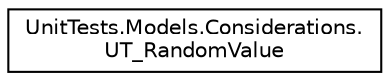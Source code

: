 digraph "Graphical Class Hierarchy"
{
 // LATEX_PDF_SIZE
  edge [fontname="Helvetica",fontsize="10",labelfontname="Helvetica",labelfontsize="10"];
  node [fontname="Helvetica",fontsize="10",shape=record];
  rankdir="LR";
  Node0 [label="UnitTests.Models.Considerations.\lUT_RandomValue",height=0.2,width=0.4,color="black", fillcolor="white", style="filled",URL="$class_unit_tests_1_1_models_1_1_considerations_1_1_u_t___random_value.html",tooltip=" "];
}
